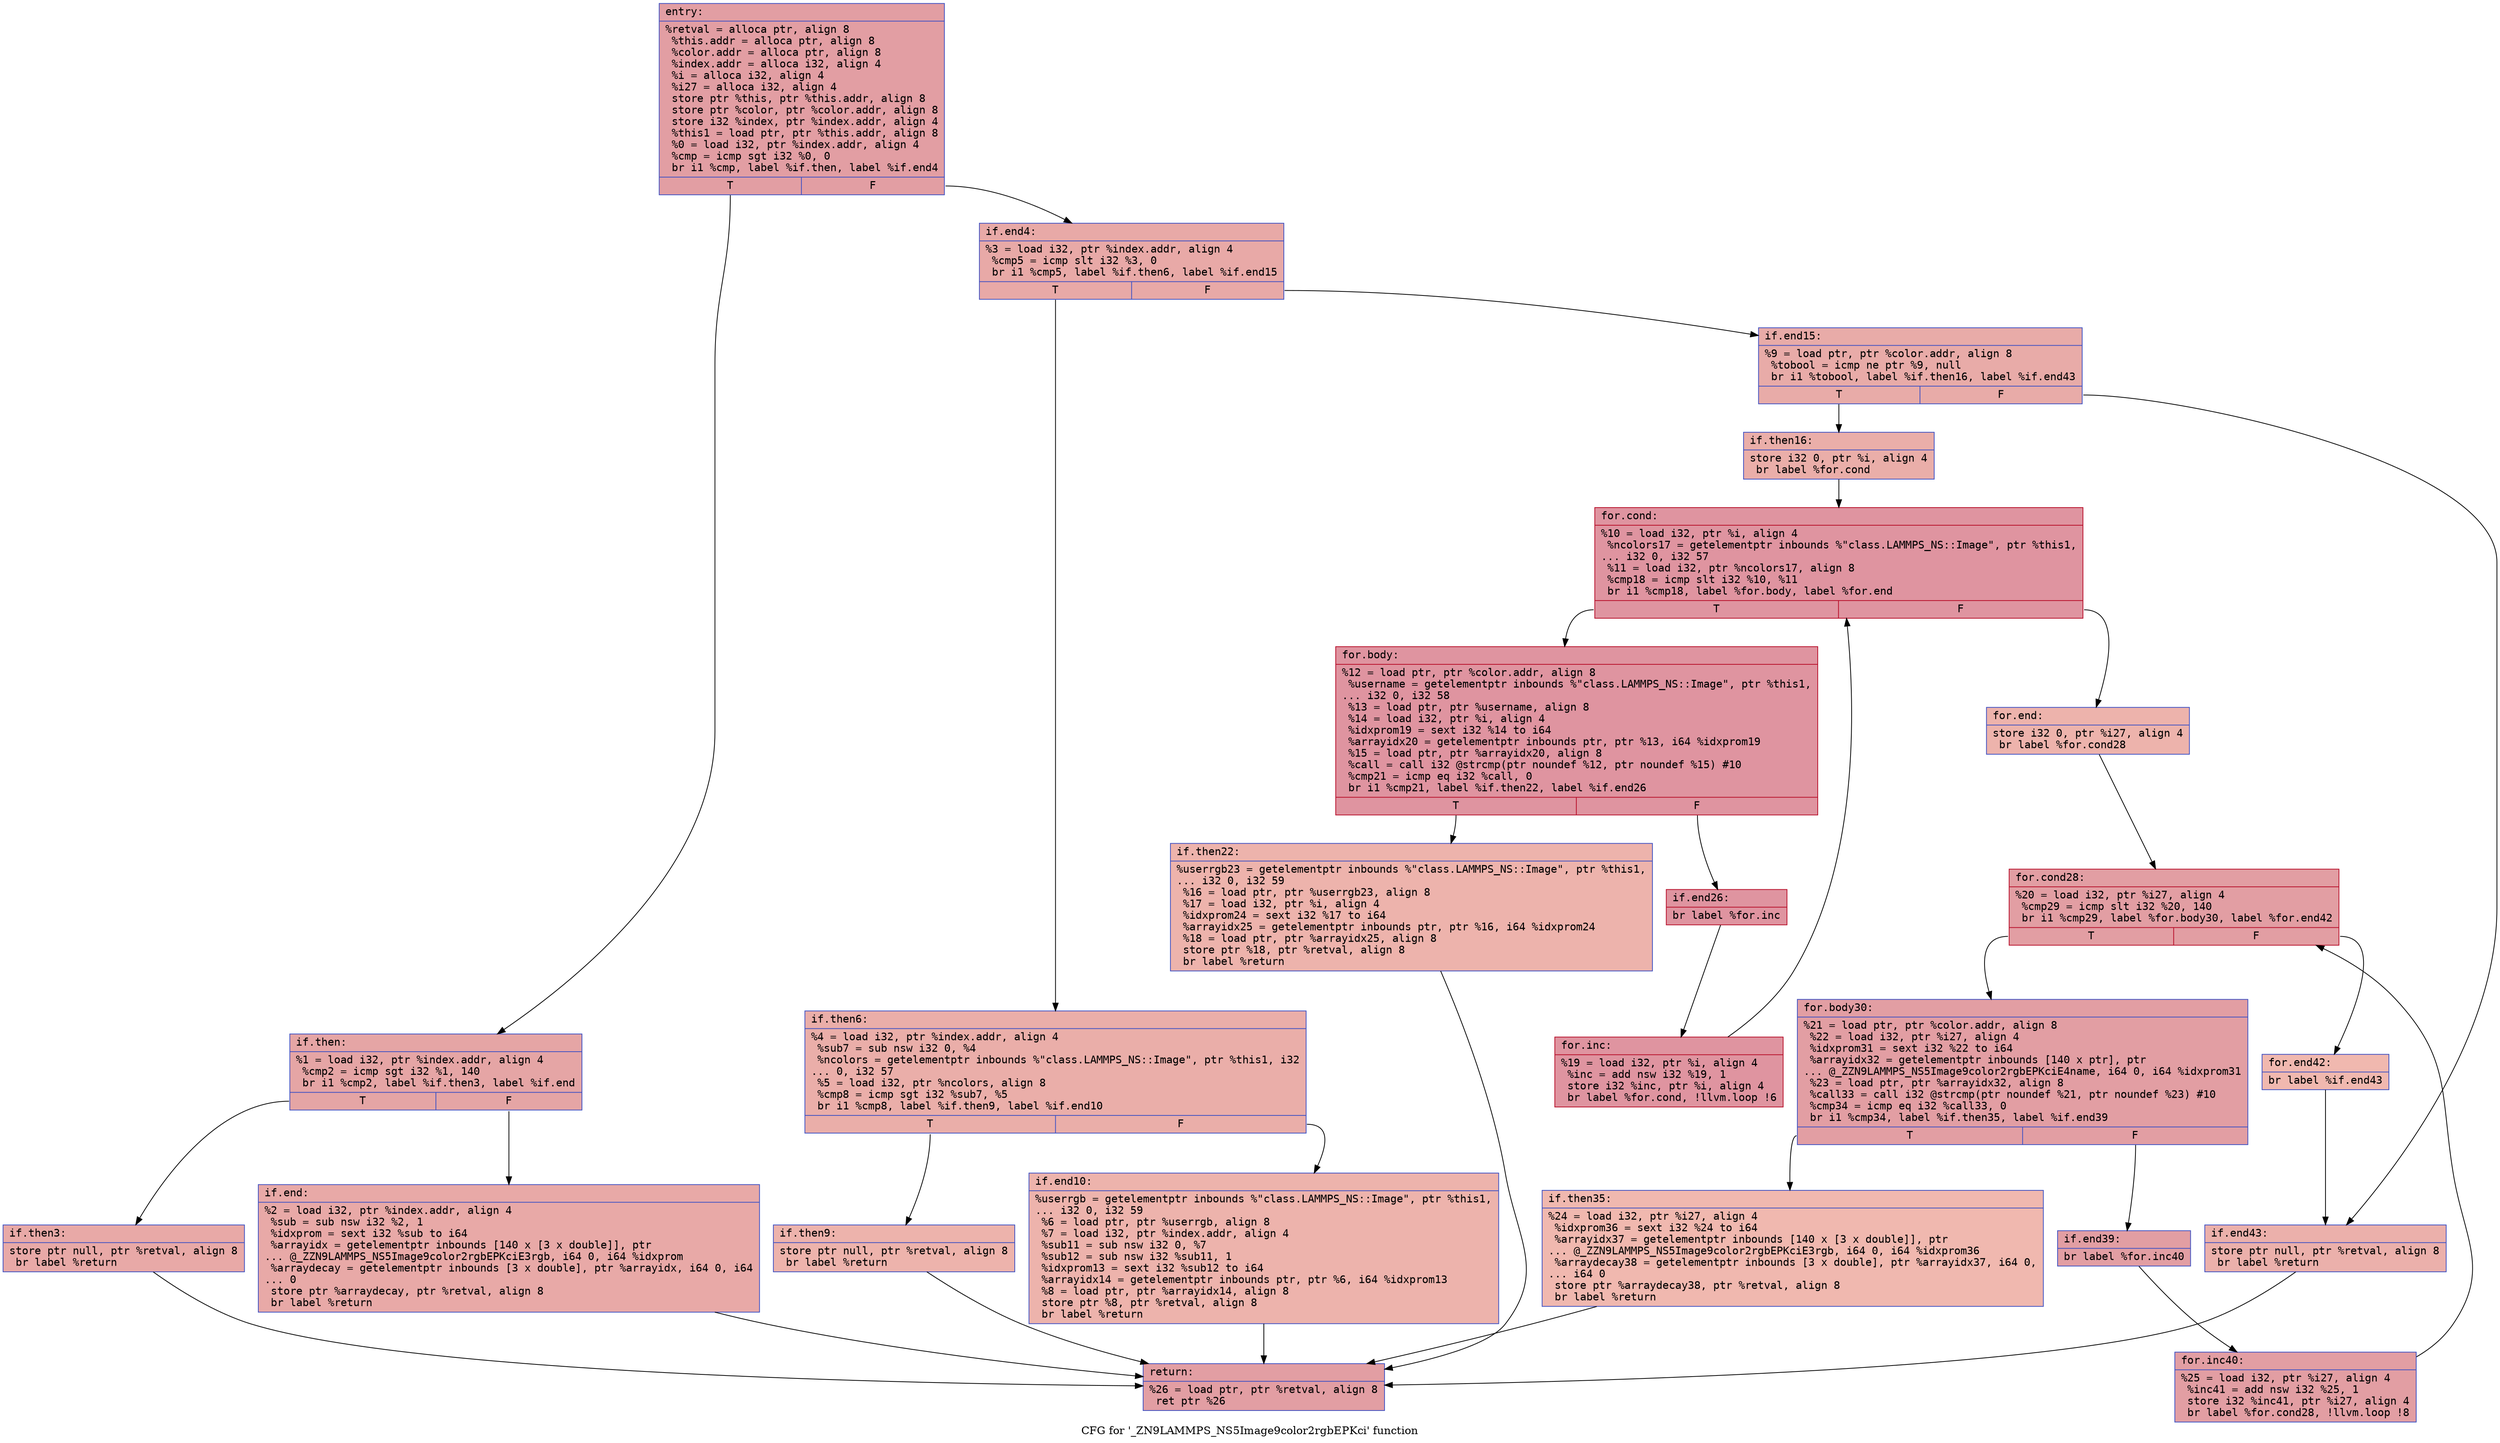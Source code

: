 digraph "CFG for '_ZN9LAMMPS_NS5Image9color2rgbEPKci' function" {
	label="CFG for '_ZN9LAMMPS_NS5Image9color2rgbEPKci' function";

	Node0x55d953119540 [shape=record,color="#3d50c3ff", style=filled, fillcolor="#be242e70" fontname="Courier",label="{entry:\l|  %retval = alloca ptr, align 8\l  %this.addr = alloca ptr, align 8\l  %color.addr = alloca ptr, align 8\l  %index.addr = alloca i32, align 4\l  %i = alloca i32, align 4\l  %i27 = alloca i32, align 4\l  store ptr %this, ptr %this.addr, align 8\l  store ptr %color, ptr %color.addr, align 8\l  store i32 %index, ptr %index.addr, align 4\l  %this1 = load ptr, ptr %this.addr, align 8\l  %0 = load i32, ptr %index.addr, align 4\l  %cmp = icmp sgt i32 %0, 0\l  br i1 %cmp, label %if.then, label %if.end4\l|{<s0>T|<s1>F}}"];
	Node0x55d953119540:s0 -> Node0x55d953119b50[tooltip="entry -> if.then\nProbability 62.50%" ];
	Node0x55d953119540:s1 -> Node0x55d953119d60[tooltip="entry -> if.end4\nProbability 37.50%" ];
	Node0x55d953119b50 [shape=record,color="#3d50c3ff", style=filled, fillcolor="#c5333470" fontname="Courier",label="{if.then:\l|  %1 = load i32, ptr %index.addr, align 4\l  %cmp2 = icmp sgt i32 %1, 140\l  br i1 %cmp2, label %if.then3, label %if.end\l|{<s0>T|<s1>F}}"];
	Node0x55d953119b50:s0 -> Node0x55d953119fe0[tooltip="if.then -> if.then3\nProbability 50.00%" ];
	Node0x55d953119b50:s1 -> Node0x55d95311a060[tooltip="if.then -> if.end\nProbability 50.00%" ];
	Node0x55d953119fe0 [shape=record,color="#3d50c3ff", style=filled, fillcolor="#ca3b3770" fontname="Courier",label="{if.then3:\l|  store ptr null, ptr %retval, align 8\l  br label %return\l}"];
	Node0x55d953119fe0 -> Node0x55d95311a220[tooltip="if.then3 -> return\nProbability 100.00%" ];
	Node0x55d95311a060 [shape=record,color="#3d50c3ff", style=filled, fillcolor="#ca3b3770" fontname="Courier",label="{if.end:\l|  %2 = load i32, ptr %index.addr, align 4\l  %sub = sub nsw i32 %2, 1\l  %idxprom = sext i32 %sub to i64\l  %arrayidx = getelementptr inbounds [140 x [3 x double]], ptr\l... @_ZZN9LAMMPS_NS5Image9color2rgbEPKciE3rgb, i64 0, i64 %idxprom\l  %arraydecay = getelementptr inbounds [3 x double], ptr %arrayidx, i64 0, i64\l... 0\l  store ptr %arraydecay, ptr %retval, align 8\l  br label %return\l}"];
	Node0x55d95311a060 -> Node0x55d95311a220[tooltip="if.end -> return\nProbability 100.00%" ];
	Node0x55d953119d60 [shape=record,color="#3d50c3ff", style=filled, fillcolor="#ca3b3770" fontname="Courier",label="{if.end4:\l|  %3 = load i32, ptr %index.addr, align 4\l  %cmp5 = icmp slt i32 %3, 0\l  br i1 %cmp5, label %if.then6, label %if.end15\l|{<s0>T|<s1>F}}"];
	Node0x55d953119d60:s0 -> Node0x55d95311a960[tooltip="if.end4 -> if.then6\nProbability 37.50%" ];
	Node0x55d953119d60:s1 -> Node0x55d95311a9e0[tooltip="if.end4 -> if.end15\nProbability 62.50%" ];
	Node0x55d95311a960 [shape=record,color="#3d50c3ff", style=filled, fillcolor="#d0473d70" fontname="Courier",label="{if.then6:\l|  %4 = load i32, ptr %index.addr, align 4\l  %sub7 = sub nsw i32 0, %4\l  %ncolors = getelementptr inbounds %\"class.LAMMPS_NS::Image\", ptr %this1, i32\l... 0, i32 57\l  %5 = load i32, ptr %ncolors, align 8\l  %cmp8 = icmp sgt i32 %sub7, %5\l  br i1 %cmp8, label %if.then9, label %if.end10\l|{<s0>T|<s1>F}}"];
	Node0x55d95311a960:s0 -> Node0x55d95311afe0[tooltip="if.then6 -> if.then9\nProbability 50.00%" ];
	Node0x55d95311a960:s1 -> Node0x55d95311b060[tooltip="if.then6 -> if.end10\nProbability 50.00%" ];
	Node0x55d95311afe0 [shape=record,color="#3d50c3ff", style=filled, fillcolor="#d6524470" fontname="Courier",label="{if.then9:\l|  store ptr null, ptr %retval, align 8\l  br label %return\l}"];
	Node0x55d95311afe0 -> Node0x55d95311a220[tooltip="if.then9 -> return\nProbability 100.00%" ];
	Node0x55d95311b060 [shape=record,color="#3d50c3ff", style=filled, fillcolor="#d6524470" fontname="Courier",label="{if.end10:\l|  %userrgb = getelementptr inbounds %\"class.LAMMPS_NS::Image\", ptr %this1,\l... i32 0, i32 59\l  %6 = load ptr, ptr %userrgb, align 8\l  %7 = load i32, ptr %index.addr, align 4\l  %sub11 = sub nsw i32 0, %7\l  %sub12 = sub nsw i32 %sub11, 1\l  %idxprom13 = sext i32 %sub12 to i64\l  %arrayidx14 = getelementptr inbounds ptr, ptr %6, i64 %idxprom13\l  %8 = load ptr, ptr %arrayidx14, align 8\l  store ptr %8, ptr %retval, align 8\l  br label %return\l}"];
	Node0x55d95311b060 -> Node0x55d95311a220[tooltip="if.end10 -> return\nProbability 100.00%" ];
	Node0x55d95311a9e0 [shape=record,color="#3d50c3ff", style=filled, fillcolor="#cc403a70" fontname="Courier",label="{if.end15:\l|  %9 = load ptr, ptr %color.addr, align 8\l  %tobool = icmp ne ptr %9, null\l  br i1 %tobool, label %if.then16, label %if.end43\l|{<s0>T|<s1>F}}"];
	Node0x55d95311a9e0:s0 -> Node0x55d95311ba10[tooltip="if.end15 -> if.then16\nProbability 62.50%" ];
	Node0x55d95311a9e0:s1 -> Node0x55d95311ba90[tooltip="if.end15 -> if.end43\nProbability 37.50%" ];
	Node0x55d95311ba10 [shape=record,color="#3d50c3ff", style=filled, fillcolor="#d0473d70" fontname="Courier",label="{if.then16:\l|  store i32 0, ptr %i, align 4\l  br label %for.cond\l}"];
	Node0x55d95311ba10 -> Node0x55d95311bc60[tooltip="if.then16 -> for.cond\nProbability 100.00%" ];
	Node0x55d95311bc60 [shape=record,color="#b70d28ff", style=filled, fillcolor="#b70d2870" fontname="Courier",label="{for.cond:\l|  %10 = load i32, ptr %i, align 4\l  %ncolors17 = getelementptr inbounds %\"class.LAMMPS_NS::Image\", ptr %this1,\l... i32 0, i32 57\l  %11 = load i32, ptr %ncolors17, align 8\l  %cmp18 = icmp slt i32 %10, %11\l  br i1 %cmp18, label %for.body, label %for.end\l|{<s0>T|<s1>F}}"];
	Node0x55d95311bc60:s0 -> Node0x55d95311bff0[tooltip="for.cond -> for.body\nProbability 96.88%" ];
	Node0x55d95311bc60:s1 -> Node0x55d95311c070[tooltip="for.cond -> for.end\nProbability 3.12%" ];
	Node0x55d95311bff0 [shape=record,color="#b70d28ff", style=filled, fillcolor="#b70d2870" fontname="Courier",label="{for.body:\l|  %12 = load ptr, ptr %color.addr, align 8\l  %username = getelementptr inbounds %\"class.LAMMPS_NS::Image\", ptr %this1,\l... i32 0, i32 58\l  %13 = load ptr, ptr %username, align 8\l  %14 = load i32, ptr %i, align 4\l  %idxprom19 = sext i32 %14 to i64\l  %arrayidx20 = getelementptr inbounds ptr, ptr %13, i64 %idxprom19\l  %15 = load ptr, ptr %arrayidx20, align 8\l  %call = call i32 @strcmp(ptr noundef %12, ptr noundef %15) #10\l  %cmp21 = icmp eq i32 %call, 0\l  br i1 %cmp21, label %if.then22, label %if.end26\l|{<s0>T|<s1>F}}"];
	Node0x55d95311bff0:s0 -> Node0x55d95311c870[tooltip="for.body -> if.then22\nProbability 3.12%" ];
	Node0x55d95311bff0:s1 -> Node0x55d95311cf70[tooltip="for.body -> if.end26\nProbability 96.88%" ];
	Node0x55d95311c870 [shape=record,color="#3d50c3ff", style=filled, fillcolor="#d6524470" fontname="Courier",label="{if.then22:\l|  %userrgb23 = getelementptr inbounds %\"class.LAMMPS_NS::Image\", ptr %this1,\l... i32 0, i32 59\l  %16 = load ptr, ptr %userrgb23, align 8\l  %17 = load i32, ptr %i, align 4\l  %idxprom24 = sext i32 %17 to i64\l  %arrayidx25 = getelementptr inbounds ptr, ptr %16, i64 %idxprom24\l  %18 = load ptr, ptr %arrayidx25, align 8\l  store ptr %18, ptr %retval, align 8\l  br label %return\l}"];
	Node0x55d95311c870 -> Node0x55d95311a220[tooltip="if.then22 -> return\nProbability 100.00%" ];
	Node0x55d95311cf70 [shape=record,color="#b70d28ff", style=filled, fillcolor="#b70d2870" fontname="Courier",label="{if.end26:\l|  br label %for.inc\l}"];
	Node0x55d95311cf70 -> Node0x55d95311d5f0[tooltip="if.end26 -> for.inc\nProbability 100.00%" ];
	Node0x55d95311d5f0 [shape=record,color="#b70d28ff", style=filled, fillcolor="#b70d2870" fontname="Courier",label="{for.inc:\l|  %19 = load i32, ptr %i, align 4\l  %inc = add nsw i32 %19, 1\l  store i32 %inc, ptr %i, align 4\l  br label %for.cond, !llvm.loop !6\l}"];
	Node0x55d95311d5f0 -> Node0x55d95311bc60[tooltip="for.inc -> for.cond\nProbability 100.00%" ];
	Node0x55d95311c070 [shape=record,color="#3d50c3ff", style=filled, fillcolor="#d6524470" fontname="Courier",label="{for.end:\l|  store i32 0, ptr %i27, align 4\l  br label %for.cond28\l}"];
	Node0x55d95311c070 -> Node0x55d95311da80[tooltip="for.end -> for.cond28\nProbability 100.00%" ];
	Node0x55d95311da80 [shape=record,color="#b70d28ff", style=filled, fillcolor="#be242e70" fontname="Courier",label="{for.cond28:\l|  %20 = load i32, ptr %i27, align 4\l  %cmp29 = icmp slt i32 %20, 140\l  br i1 %cmp29, label %for.body30, label %for.end42\l|{<s0>T|<s1>F}}"];
	Node0x55d95311da80:s0 -> Node0x55d95311dca0[tooltip="for.cond28 -> for.body30\nProbability 96.88%" ];
	Node0x55d95311da80:s1 -> Node0x55d95311dd20[tooltip="for.cond28 -> for.end42\nProbability 3.12%" ];
	Node0x55d95311dca0 [shape=record,color="#3d50c3ff", style=filled, fillcolor="#be242e70" fontname="Courier",label="{for.body30:\l|  %21 = load ptr, ptr %color.addr, align 8\l  %22 = load i32, ptr %i27, align 4\l  %idxprom31 = sext i32 %22 to i64\l  %arrayidx32 = getelementptr inbounds [140 x ptr], ptr\l... @_ZZN9LAMMPS_NS5Image9color2rgbEPKciE4name, i64 0, i64 %idxprom31\l  %23 = load ptr, ptr %arrayidx32, align 8\l  %call33 = call i32 @strcmp(ptr noundef %21, ptr noundef %23) #10\l  %cmp34 = icmp eq i32 %call33, 0\l  br i1 %cmp34, label %if.then35, label %if.end39\l|{<s0>T|<s1>F}}"];
	Node0x55d95311dca0:s0 -> Node0x55d95311e3e0[tooltip="for.body30 -> if.then35\nProbability 3.12%" ];
	Node0x55d95311dca0:s1 -> Node0x55d95311e460[tooltip="for.body30 -> if.end39\nProbability 96.88%" ];
	Node0x55d95311e3e0 [shape=record,color="#3d50c3ff", style=filled, fillcolor="#dc5d4a70" fontname="Courier",label="{if.then35:\l|  %24 = load i32, ptr %i27, align 4\l  %idxprom36 = sext i32 %24 to i64\l  %arrayidx37 = getelementptr inbounds [140 x [3 x double]], ptr\l... @_ZZN9LAMMPS_NS5Image9color2rgbEPKciE3rgb, i64 0, i64 %idxprom36\l  %arraydecay38 = getelementptr inbounds [3 x double], ptr %arrayidx37, i64 0,\l... i64 0\l  store ptr %arraydecay38, ptr %retval, align 8\l  br label %return\l}"];
	Node0x55d95311e3e0 -> Node0x55d95311a220[tooltip="if.then35 -> return\nProbability 100.00%" ];
	Node0x55d95311e460 [shape=record,color="#3d50c3ff", style=filled, fillcolor="#be242e70" fontname="Courier",label="{if.end39:\l|  br label %for.inc40\l}"];
	Node0x55d95311e460 -> Node0x55d95311e9a0[tooltip="if.end39 -> for.inc40\nProbability 100.00%" ];
	Node0x55d95311e9a0 [shape=record,color="#3d50c3ff", style=filled, fillcolor="#be242e70" fontname="Courier",label="{for.inc40:\l|  %25 = load i32, ptr %i27, align 4\l  %inc41 = add nsw i32 %25, 1\l  store i32 %inc41, ptr %i27, align 4\l  br label %for.cond28, !llvm.loop !8\l}"];
	Node0x55d95311e9a0 -> Node0x55d95311da80[tooltip="for.inc40 -> for.cond28\nProbability 100.00%" ];
	Node0x55d95311dd20 [shape=record,color="#3d50c3ff", style=filled, fillcolor="#dc5d4a70" fontname="Courier",label="{for.end42:\l|  br label %if.end43\l}"];
	Node0x55d95311dd20 -> Node0x55d95311ba90[tooltip="for.end42 -> if.end43\nProbability 100.00%" ];
	Node0x55d95311ba90 [shape=record,color="#3d50c3ff", style=filled, fillcolor="#d24b4070" fontname="Courier",label="{if.end43:\l|  store ptr null, ptr %retval, align 8\l  br label %return\l}"];
	Node0x55d95311ba90 -> Node0x55d95311a220[tooltip="if.end43 -> return\nProbability 100.00%" ];
	Node0x55d95311a220 [shape=record,color="#3d50c3ff", style=filled, fillcolor="#be242e70" fontname="Courier",label="{return:\l|  %26 = load ptr, ptr %retval, align 8\l  ret ptr %26\l}"];
}
